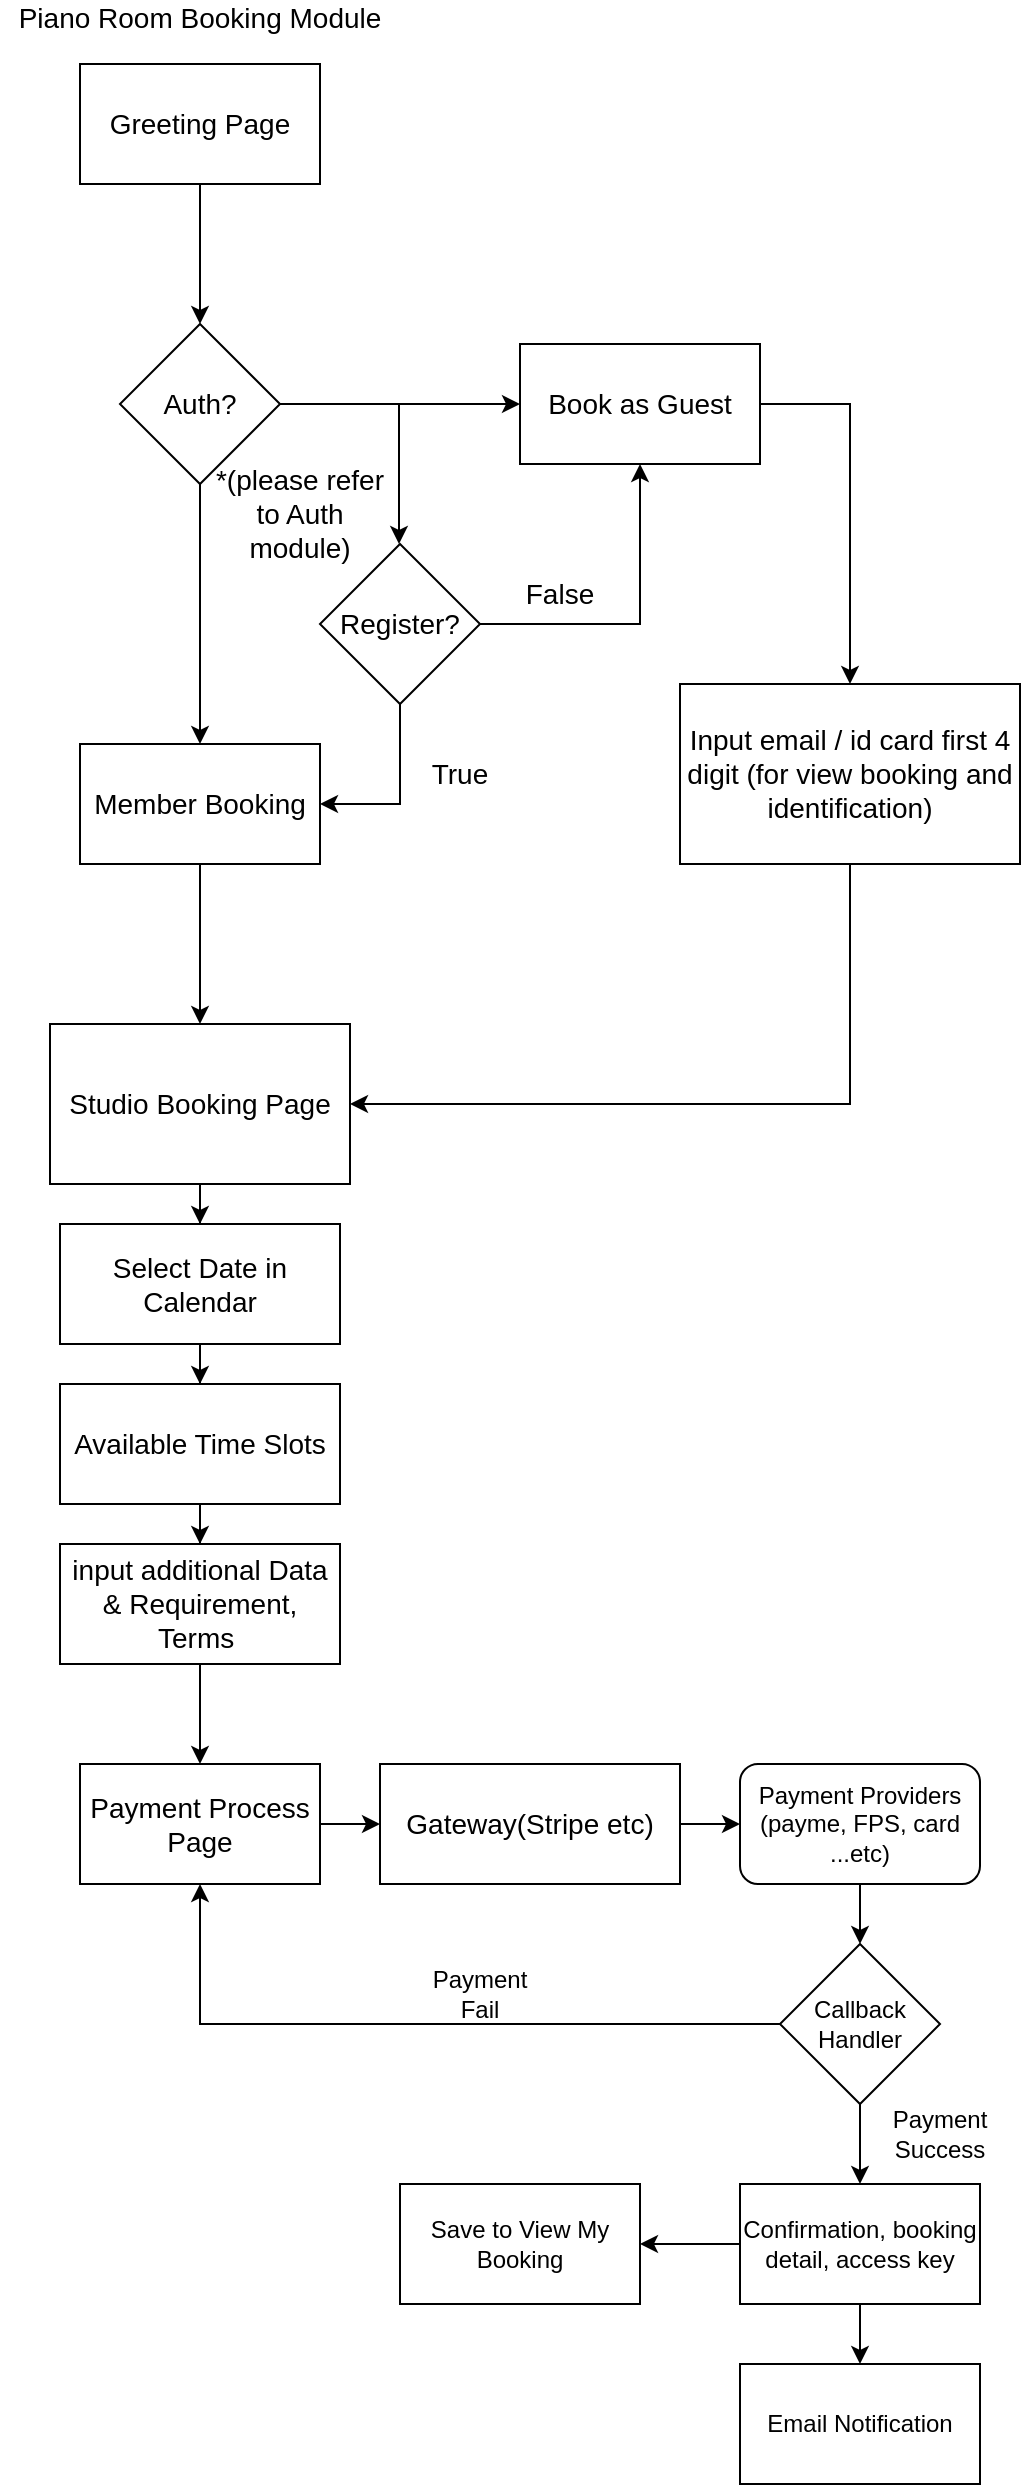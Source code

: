 <mxfile version="24.8.0">
  <diagram name="Page-1" id="V90Ay2vEslonBkNpXyDp">
    <mxGraphModel dx="759" dy="655" grid="1" gridSize="10" guides="1" tooltips="1" connect="1" arrows="1" fold="1" page="1" pageScale="1" pageWidth="827" pageHeight="1169" math="0" shadow="0">
      <root>
        <mxCell id="0" />
        <mxCell id="1" parent="0" />
        <mxCell id="l3Y5TMWD0Panj6IDgWsM-4" value="" style="edgeStyle=orthogonalEdgeStyle;rounded=0;orthogonalLoop=1;jettySize=auto;html=1;strokeWidth=1;fontSize=14;" edge="1" parent="1" source="l3Y5TMWD0Panj6IDgWsM-1" target="l3Y5TMWD0Panj6IDgWsM-3">
          <mxGeometry relative="1" as="geometry" />
        </mxCell>
        <mxCell id="l3Y5TMWD0Panj6IDgWsM-1" value="Greeting Page" style="rounded=0;whiteSpace=wrap;html=1;strokeWidth=1;fontSize=14;" vertex="1" parent="1">
          <mxGeometry x="120" y="70" width="120" height="60" as="geometry" />
        </mxCell>
        <mxCell id="l3Y5TMWD0Panj6IDgWsM-2" value="Piano Room Booking Module&lt;div style=&quot;font-size: 14px;&quot;&gt;&lt;br style=&quot;font-size: 14px;&quot;&gt;&lt;/div&gt;" style="text;html=1;align=center;verticalAlign=middle;whiteSpace=wrap;rounded=0;strokeWidth=1;fontSize=14;" vertex="1" parent="1">
          <mxGeometry x="80" y="40" width="200" height="30" as="geometry" />
        </mxCell>
        <mxCell id="l3Y5TMWD0Panj6IDgWsM-6" value="" style="edgeStyle=orthogonalEdgeStyle;rounded=0;orthogonalLoop=1;jettySize=auto;html=1;strokeWidth=1;fontSize=14;" edge="1" parent="1" source="l3Y5TMWD0Panj6IDgWsM-3" target="l3Y5TMWD0Panj6IDgWsM-5">
          <mxGeometry relative="1" as="geometry" />
        </mxCell>
        <mxCell id="l3Y5TMWD0Panj6IDgWsM-8" value="" style="edgeStyle=orthogonalEdgeStyle;rounded=0;orthogonalLoop=1;jettySize=auto;html=1;strokeWidth=1;fontSize=14;" edge="1" parent="1" source="l3Y5TMWD0Panj6IDgWsM-3" target="l3Y5TMWD0Panj6IDgWsM-7">
          <mxGeometry relative="1" as="geometry" />
        </mxCell>
        <mxCell id="l3Y5TMWD0Panj6IDgWsM-3" value="Auth?" style="rhombus;whiteSpace=wrap;html=1;rounded=0;strokeWidth=1;fontSize=14;" vertex="1" parent="1">
          <mxGeometry x="140" y="200" width="80" height="80" as="geometry" />
        </mxCell>
        <mxCell id="l3Y5TMWD0Panj6IDgWsM-58" style="edgeStyle=orthogonalEdgeStyle;rounded=0;orthogonalLoop=1;jettySize=auto;html=1;exitX=1;exitY=0.5;exitDx=0;exitDy=0;entryX=0.5;entryY=0;entryDx=0;entryDy=0;" edge="1" parent="1" source="l3Y5TMWD0Panj6IDgWsM-5" target="l3Y5TMWD0Panj6IDgWsM-57">
          <mxGeometry relative="1" as="geometry" />
        </mxCell>
        <mxCell id="l3Y5TMWD0Panj6IDgWsM-5" value="Book as Guest" style="whiteSpace=wrap;html=1;rounded=0;strokeWidth=1;fontSize=14;" vertex="1" parent="1">
          <mxGeometry x="340" y="210" width="120" height="60" as="geometry" />
        </mxCell>
        <mxCell id="l3Y5TMWD0Panj6IDgWsM-22" value="" style="edgeStyle=orthogonalEdgeStyle;rounded=0;orthogonalLoop=1;jettySize=auto;html=1;strokeWidth=1;fontSize=14;" edge="1" parent="1" source="l3Y5TMWD0Panj6IDgWsM-7" target="l3Y5TMWD0Panj6IDgWsM-21">
          <mxGeometry relative="1" as="geometry" />
        </mxCell>
        <mxCell id="l3Y5TMWD0Panj6IDgWsM-7" value="Member Booking" style="whiteSpace=wrap;html=1;rounded=0;strokeWidth=1;fontSize=14;" vertex="1" parent="1">
          <mxGeometry x="120" y="410" width="120" height="60" as="geometry" />
        </mxCell>
        <mxCell id="l3Y5TMWD0Panj6IDgWsM-9" value="" style="endArrow=classic;html=1;rounded=0;strokeWidth=1;fontSize=14;" edge="1" parent="1">
          <mxGeometry width="50" height="50" relative="1" as="geometry">
            <mxPoint x="279.5" y="240" as="sourcePoint" />
            <mxPoint x="279.5" y="310" as="targetPoint" />
          </mxGeometry>
        </mxCell>
        <mxCell id="l3Y5TMWD0Panj6IDgWsM-11" style="edgeStyle=orthogonalEdgeStyle;rounded=0;orthogonalLoop=1;jettySize=auto;html=1;exitX=0.5;exitY=1;exitDx=0;exitDy=0;entryX=1;entryY=0.5;entryDx=0;entryDy=0;strokeWidth=1;fontSize=14;" edge="1" parent="1" source="l3Y5TMWD0Panj6IDgWsM-10" target="l3Y5TMWD0Panj6IDgWsM-7">
          <mxGeometry relative="1" as="geometry" />
        </mxCell>
        <mxCell id="l3Y5TMWD0Panj6IDgWsM-12" style="edgeStyle=orthogonalEdgeStyle;rounded=0;orthogonalLoop=1;jettySize=auto;html=1;exitX=1;exitY=0.5;exitDx=0;exitDy=0;entryX=0.5;entryY=1;entryDx=0;entryDy=0;strokeWidth=1;fontSize=14;" edge="1" parent="1" source="l3Y5TMWD0Panj6IDgWsM-10" target="l3Y5TMWD0Panj6IDgWsM-5">
          <mxGeometry relative="1" as="geometry" />
        </mxCell>
        <mxCell id="l3Y5TMWD0Panj6IDgWsM-10" value="Register?" style="rhombus;whiteSpace=wrap;html=1;strokeWidth=1;fontSize=14;" vertex="1" parent="1">
          <mxGeometry x="240" y="310" width="80" height="80" as="geometry" />
        </mxCell>
        <mxCell id="l3Y5TMWD0Panj6IDgWsM-13" value="True" style="text;html=1;align=center;verticalAlign=middle;whiteSpace=wrap;rounded=0;strokeWidth=1;fontSize=14;" vertex="1" parent="1">
          <mxGeometry x="280" y="410" width="60" height="30" as="geometry" />
        </mxCell>
        <mxCell id="l3Y5TMWD0Panj6IDgWsM-14" value="False" style="text;html=1;align=center;verticalAlign=middle;whiteSpace=wrap;rounded=0;strokeWidth=1;fontSize=14;" vertex="1" parent="1">
          <mxGeometry x="330" y="320" width="60" height="30" as="geometry" />
        </mxCell>
        <mxCell id="l3Y5TMWD0Panj6IDgWsM-17" value="*(please refer to Auth module)" style="text;html=1;align=center;verticalAlign=middle;whiteSpace=wrap;rounded=0;strokeWidth=1;fontSize=14;" vertex="1" parent="1">
          <mxGeometry x="180" y="280" width="100" height="30" as="geometry" />
        </mxCell>
        <mxCell id="l3Y5TMWD0Panj6IDgWsM-25" value="" style="edgeStyle=orthogonalEdgeStyle;rounded=0;orthogonalLoop=1;jettySize=auto;html=1;" edge="1" parent="1" source="l3Y5TMWD0Panj6IDgWsM-21" target="l3Y5TMWD0Panj6IDgWsM-24">
          <mxGeometry relative="1" as="geometry" />
        </mxCell>
        <mxCell id="l3Y5TMWD0Panj6IDgWsM-21" value="Studio&amp;nbsp;&lt;span style=&quot;background-color: initial; font-size: 14px;&quot;&gt;Booking Page&lt;/span&gt;" style="whiteSpace=wrap;html=1;rounded=0;strokeWidth=1;fontSize=14;" vertex="1" parent="1">
          <mxGeometry x="105" y="550" width="150" height="80" as="geometry" />
        </mxCell>
        <mxCell id="l3Y5TMWD0Panj6IDgWsM-27" value="" style="edgeStyle=orthogonalEdgeStyle;rounded=0;orthogonalLoop=1;jettySize=auto;html=1;" edge="1" parent="1" source="l3Y5TMWD0Panj6IDgWsM-24" target="l3Y5TMWD0Panj6IDgWsM-26">
          <mxGeometry relative="1" as="geometry" />
        </mxCell>
        <mxCell id="l3Y5TMWD0Panj6IDgWsM-24" value="Select Date in Calendar" style="whiteSpace=wrap;html=1;fontSize=14;rounded=0;strokeWidth=1;" vertex="1" parent="1">
          <mxGeometry x="110" y="650" width="140" height="60" as="geometry" />
        </mxCell>
        <mxCell id="l3Y5TMWD0Panj6IDgWsM-30" value="" style="edgeStyle=orthogonalEdgeStyle;rounded=0;orthogonalLoop=1;jettySize=auto;html=1;" edge="1" parent="1" source="l3Y5TMWD0Panj6IDgWsM-26" target="l3Y5TMWD0Panj6IDgWsM-29">
          <mxGeometry relative="1" as="geometry" />
        </mxCell>
        <mxCell id="l3Y5TMWD0Panj6IDgWsM-26" value="Available Time Slots" style="whiteSpace=wrap;html=1;fontSize=14;rounded=0;strokeWidth=1;" vertex="1" parent="1">
          <mxGeometry x="110" y="730" width="140" height="60" as="geometry" />
        </mxCell>
        <mxCell id="l3Y5TMWD0Panj6IDgWsM-34" value="" style="edgeStyle=orthogonalEdgeStyle;rounded=0;orthogonalLoop=1;jettySize=auto;html=1;" edge="1" parent="1" source="l3Y5TMWD0Panj6IDgWsM-29" target="l3Y5TMWD0Panj6IDgWsM-33">
          <mxGeometry relative="1" as="geometry" />
        </mxCell>
        <mxCell id="l3Y5TMWD0Panj6IDgWsM-29" value="input additional Data &amp;amp; Requirement, Terms&amp;nbsp;" style="whiteSpace=wrap;html=1;fontSize=14;rounded=0;strokeWidth=1;" vertex="1" parent="1">
          <mxGeometry x="110" y="810" width="140" height="60" as="geometry" />
        </mxCell>
        <mxCell id="l3Y5TMWD0Panj6IDgWsM-39" style="edgeStyle=orthogonalEdgeStyle;rounded=0;orthogonalLoop=1;jettySize=auto;html=1;exitX=0.5;exitY=1;exitDx=0;exitDy=0;entryX=0.5;entryY=0;entryDx=0;entryDy=0;" edge="1" parent="1" source="l3Y5TMWD0Panj6IDgWsM-31" target="l3Y5TMWD0Panj6IDgWsM-38">
          <mxGeometry relative="1" as="geometry" />
        </mxCell>
        <mxCell id="l3Y5TMWD0Panj6IDgWsM-31" value="Payment Providers (payme, FPS, card ...etc)" style="rounded=1;whiteSpace=wrap;html=1;" vertex="1" parent="1">
          <mxGeometry x="450" y="920" width="120" height="60" as="geometry" />
        </mxCell>
        <mxCell id="l3Y5TMWD0Panj6IDgWsM-36" value="" style="edgeStyle=orthogonalEdgeStyle;rounded=0;orthogonalLoop=1;jettySize=auto;html=1;" edge="1" parent="1" source="l3Y5TMWD0Panj6IDgWsM-33" target="l3Y5TMWD0Panj6IDgWsM-35">
          <mxGeometry relative="1" as="geometry" />
        </mxCell>
        <mxCell id="l3Y5TMWD0Panj6IDgWsM-33" value="Payment Process Page" style="whiteSpace=wrap;html=1;fontSize=14;rounded=0;strokeWidth=1;" vertex="1" parent="1">
          <mxGeometry x="120" y="920" width="120" height="60" as="geometry" />
        </mxCell>
        <mxCell id="l3Y5TMWD0Panj6IDgWsM-37" value="" style="edgeStyle=orthogonalEdgeStyle;rounded=0;orthogonalLoop=1;jettySize=auto;html=1;" edge="1" parent="1" source="l3Y5TMWD0Panj6IDgWsM-35" target="l3Y5TMWD0Panj6IDgWsM-31">
          <mxGeometry relative="1" as="geometry" />
        </mxCell>
        <mxCell id="l3Y5TMWD0Panj6IDgWsM-35" value="Gateway(Stripe etc)" style="whiteSpace=wrap;html=1;fontSize=14;rounded=0;strokeWidth=1;" vertex="1" parent="1">
          <mxGeometry x="270" y="920" width="150" height="60" as="geometry" />
        </mxCell>
        <mxCell id="l3Y5TMWD0Panj6IDgWsM-49" style="edgeStyle=orthogonalEdgeStyle;rounded=0;orthogonalLoop=1;jettySize=auto;html=1;exitX=0.5;exitY=1;exitDx=0;exitDy=0;entryX=0.5;entryY=0;entryDx=0;entryDy=0;" edge="1" parent="1" source="l3Y5TMWD0Panj6IDgWsM-38" target="l3Y5TMWD0Panj6IDgWsM-44">
          <mxGeometry relative="1" as="geometry" />
        </mxCell>
        <mxCell id="l3Y5TMWD0Panj6IDgWsM-51" style="edgeStyle=orthogonalEdgeStyle;rounded=0;orthogonalLoop=1;jettySize=auto;html=1;exitX=0;exitY=0.5;exitDx=0;exitDy=0;entryX=0.5;entryY=1;entryDx=0;entryDy=0;" edge="1" parent="1" source="l3Y5TMWD0Panj6IDgWsM-38" target="l3Y5TMWD0Panj6IDgWsM-33">
          <mxGeometry relative="1" as="geometry" />
        </mxCell>
        <mxCell id="l3Y5TMWD0Panj6IDgWsM-38" value="Callback Handler" style="rhombus;whiteSpace=wrap;html=1;" vertex="1" parent="1">
          <mxGeometry x="470" y="1010" width="80" height="80" as="geometry" />
        </mxCell>
        <mxCell id="l3Y5TMWD0Panj6IDgWsM-55" value="" style="edgeStyle=orthogonalEdgeStyle;rounded=0;orthogonalLoop=1;jettySize=auto;html=1;" edge="1" parent="1" source="l3Y5TMWD0Panj6IDgWsM-44" target="l3Y5TMWD0Panj6IDgWsM-54">
          <mxGeometry relative="1" as="geometry" />
        </mxCell>
        <mxCell id="l3Y5TMWD0Panj6IDgWsM-61" value="" style="edgeStyle=orthogonalEdgeStyle;rounded=0;orthogonalLoop=1;jettySize=auto;html=1;" edge="1" parent="1" source="l3Y5TMWD0Panj6IDgWsM-44" target="l3Y5TMWD0Panj6IDgWsM-60">
          <mxGeometry relative="1" as="geometry" />
        </mxCell>
        <mxCell id="l3Y5TMWD0Panj6IDgWsM-44" value="Confirmation, booking detail, access key" style="rounded=0;whiteSpace=wrap;html=1;" vertex="1" parent="1">
          <mxGeometry x="450" y="1130" width="120" height="60" as="geometry" />
        </mxCell>
        <mxCell id="l3Y5TMWD0Panj6IDgWsM-50" value="Payment Success" style="text;html=1;align=center;verticalAlign=middle;whiteSpace=wrap;rounded=0;" vertex="1" parent="1">
          <mxGeometry x="520" y="1090" width="60" height="30" as="geometry" />
        </mxCell>
        <mxCell id="l3Y5TMWD0Panj6IDgWsM-52" value="Payment Fail" style="text;html=1;align=center;verticalAlign=middle;whiteSpace=wrap;rounded=0;" vertex="1" parent="1">
          <mxGeometry x="290" y="1020" width="60" height="30" as="geometry" />
        </mxCell>
        <mxCell id="l3Y5TMWD0Panj6IDgWsM-54" value="Save to View My Booking" style="whiteSpace=wrap;html=1;rounded=0;" vertex="1" parent="1">
          <mxGeometry x="280" y="1130" width="120" height="60" as="geometry" />
        </mxCell>
        <mxCell id="l3Y5TMWD0Panj6IDgWsM-59" style="edgeStyle=orthogonalEdgeStyle;rounded=0;orthogonalLoop=1;jettySize=auto;html=1;exitX=0.5;exitY=1;exitDx=0;exitDy=0;entryX=1;entryY=0.5;entryDx=0;entryDy=0;" edge="1" parent="1" source="l3Y5TMWD0Panj6IDgWsM-57" target="l3Y5TMWD0Panj6IDgWsM-21">
          <mxGeometry relative="1" as="geometry" />
        </mxCell>
        <mxCell id="l3Y5TMWD0Panj6IDgWsM-57" value="Input email / id card first 4 digit (for view booking and identification)" style="rounded=0;whiteSpace=wrap;html=1;fontSize=14;" vertex="1" parent="1">
          <mxGeometry x="420" y="380" width="170" height="90" as="geometry" />
        </mxCell>
        <mxCell id="l3Y5TMWD0Panj6IDgWsM-60" value="Email Notification" style="whiteSpace=wrap;html=1;rounded=0;" vertex="1" parent="1">
          <mxGeometry x="450" y="1220" width="120" height="60" as="geometry" />
        </mxCell>
      </root>
    </mxGraphModel>
  </diagram>
</mxfile>
